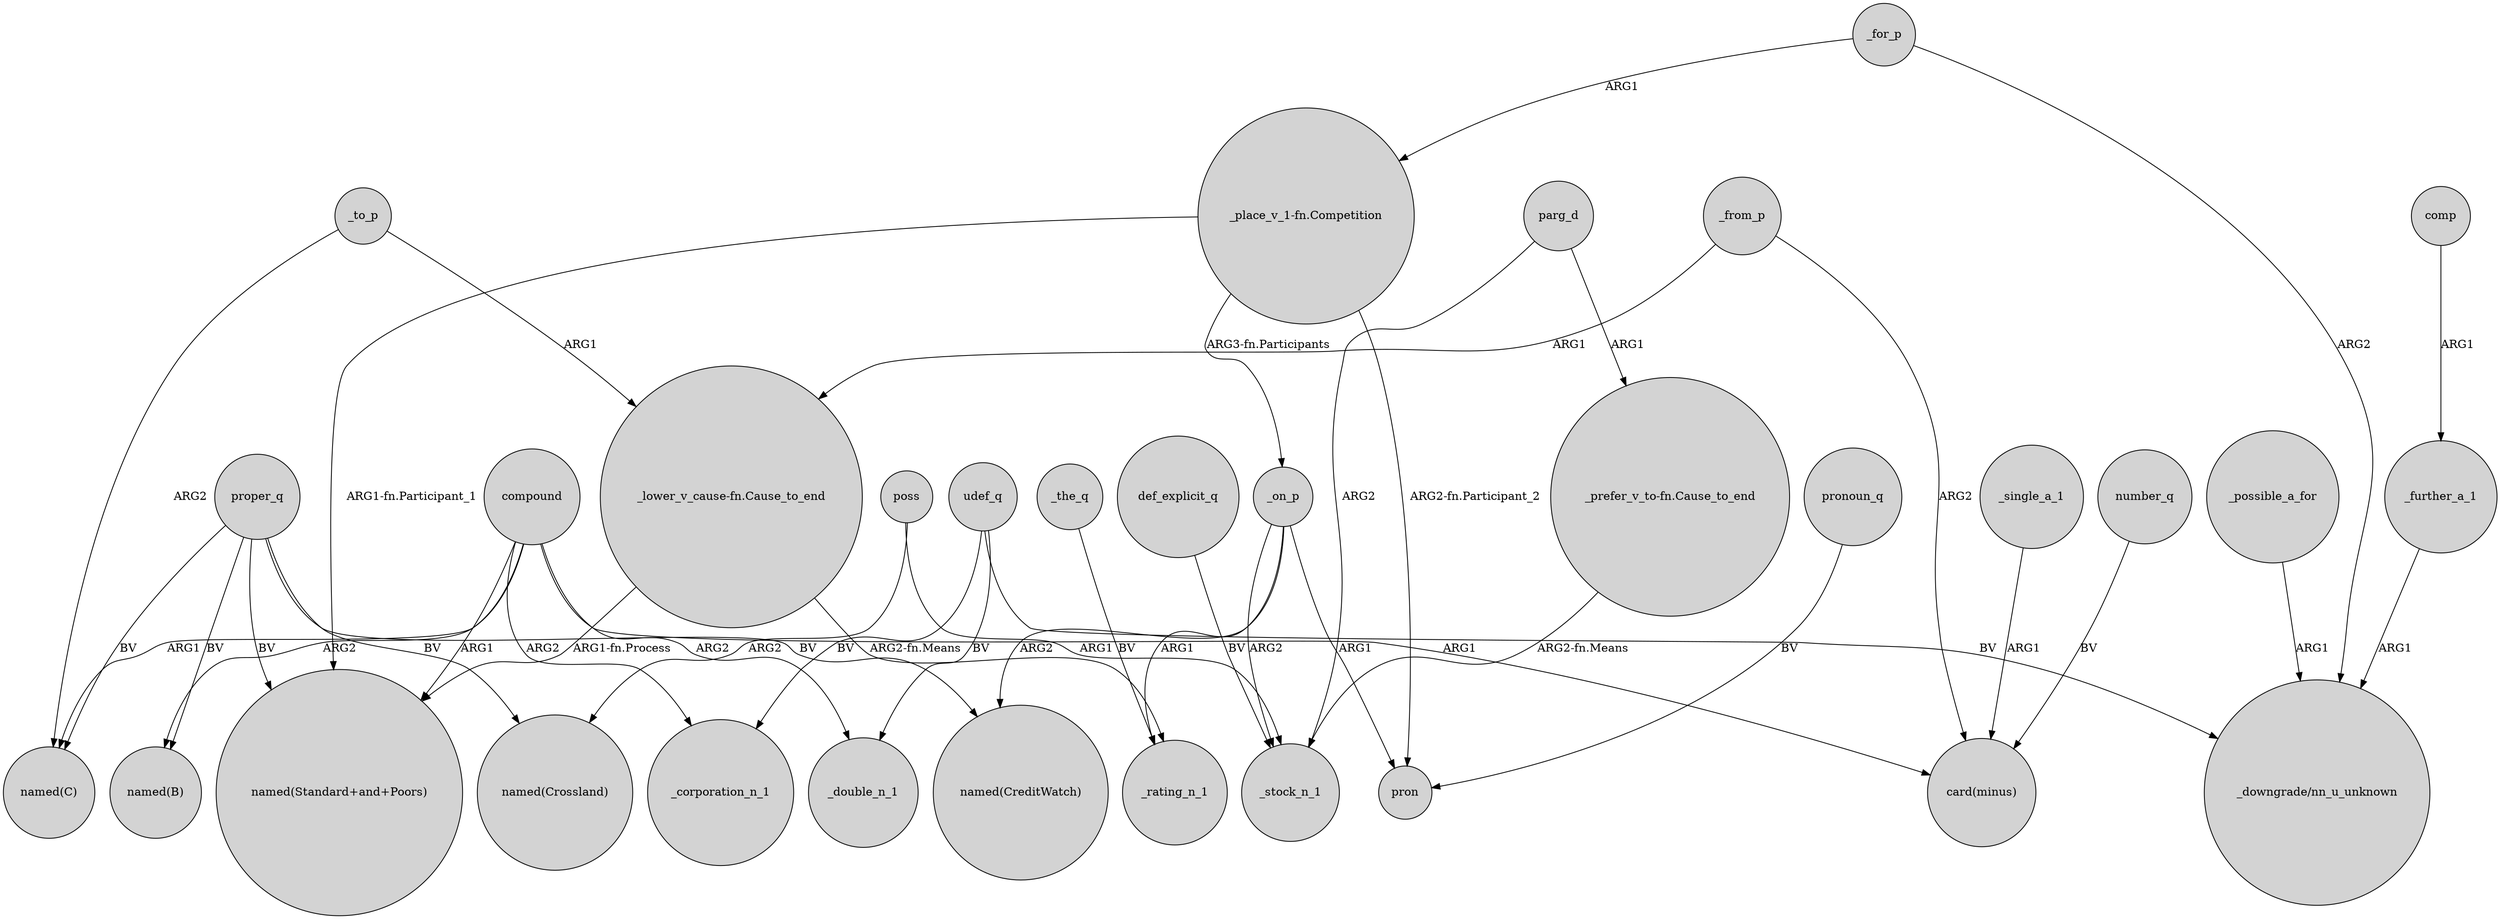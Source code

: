 digraph {
	node [shape=circle style=filled]
	compound -> "named(B)" [label=ARG2]
	compound -> "card(minus)" [label=ARG1]
	proper_q -> "named(C)" [label=BV]
	_single_a_1 -> "card(minus)" [label=ARG1]
	compound -> _double_n_1 [label=ARG2]
	poss -> "named(Crossland)" [label=ARG2]
	proper_q -> "named(Standard+and+Poors)" [label=BV]
	_to_p -> "named(C)" [label=ARG2]
	_possible_a_for -> "_downgrade/nn_u_unknown" [label=ARG1]
	def_explicit_q -> _stock_n_1 [label=BV]
	_on_p -> _stock_n_1 [label=ARG2]
	udef_q -> _double_n_1 [label=BV]
	"_lower_v_cause-fn.Cause_to_end" -> "named(Standard+and+Poors)" [label="ARG1-fn.Process"]
	"_lower_v_cause-fn.Cause_to_end" -> _rating_n_1 [label="ARG2-fn.Means"]
	proper_q -> "named(B)" [label=BV]
	"_place_v_1-fn.Competition" -> pron [label="ARG2-fn.Participant_2"]
	_to_p -> "_lower_v_cause-fn.Cause_to_end" [label=ARG1]
	_for_p -> "_place_v_1-fn.Competition" [label=ARG1]
	_on_p -> pron [label=ARG1]
	pronoun_q -> pron [label=BV]
	_further_a_1 -> "_downgrade/nn_u_unknown" [label=ARG1]
	"_prefer_v_to-fn.Cause_to_end" -> _stock_n_1 [label="ARG2-fn.Means"]
	number_q -> "card(minus)" [label=BV]
	"_place_v_1-fn.Competition" -> "named(Standard+and+Poors)" [label="ARG1-fn.Participant_1"]
	_from_p -> "card(minus)" [label=ARG2]
	poss -> _stock_n_1 [label=ARG1]
	_from_p -> "_lower_v_cause-fn.Cause_to_end" [label=ARG1]
	proper_q -> "named(Crossland)" [label=BV]
	_the_q -> _rating_n_1 [label=BV]
	_on_p -> "named(CreditWatch)" [label=ARG2]
	parg_d -> "_prefer_v_to-fn.Cause_to_end" [label=ARG1]
	"_place_v_1-fn.Competition" -> _on_p [label="ARG3-fn.Participants"]
	compound -> _corporation_n_1 [label=ARG2]
	compound -> "named(Standard+and+Poors)" [label=ARG1]
	udef_q -> _corporation_n_1 [label=BV]
	comp -> _further_a_1 [label=ARG1]
	udef_q -> "_downgrade/nn_u_unknown" [label=BV]
	proper_q -> "named(CreditWatch)" [label=BV]
	_for_p -> "_downgrade/nn_u_unknown" [label=ARG2]
	parg_d -> _stock_n_1 [label=ARG2]
	compound -> "named(C)" [label=ARG1]
	_on_p -> _rating_n_1 [label=ARG1]
}
